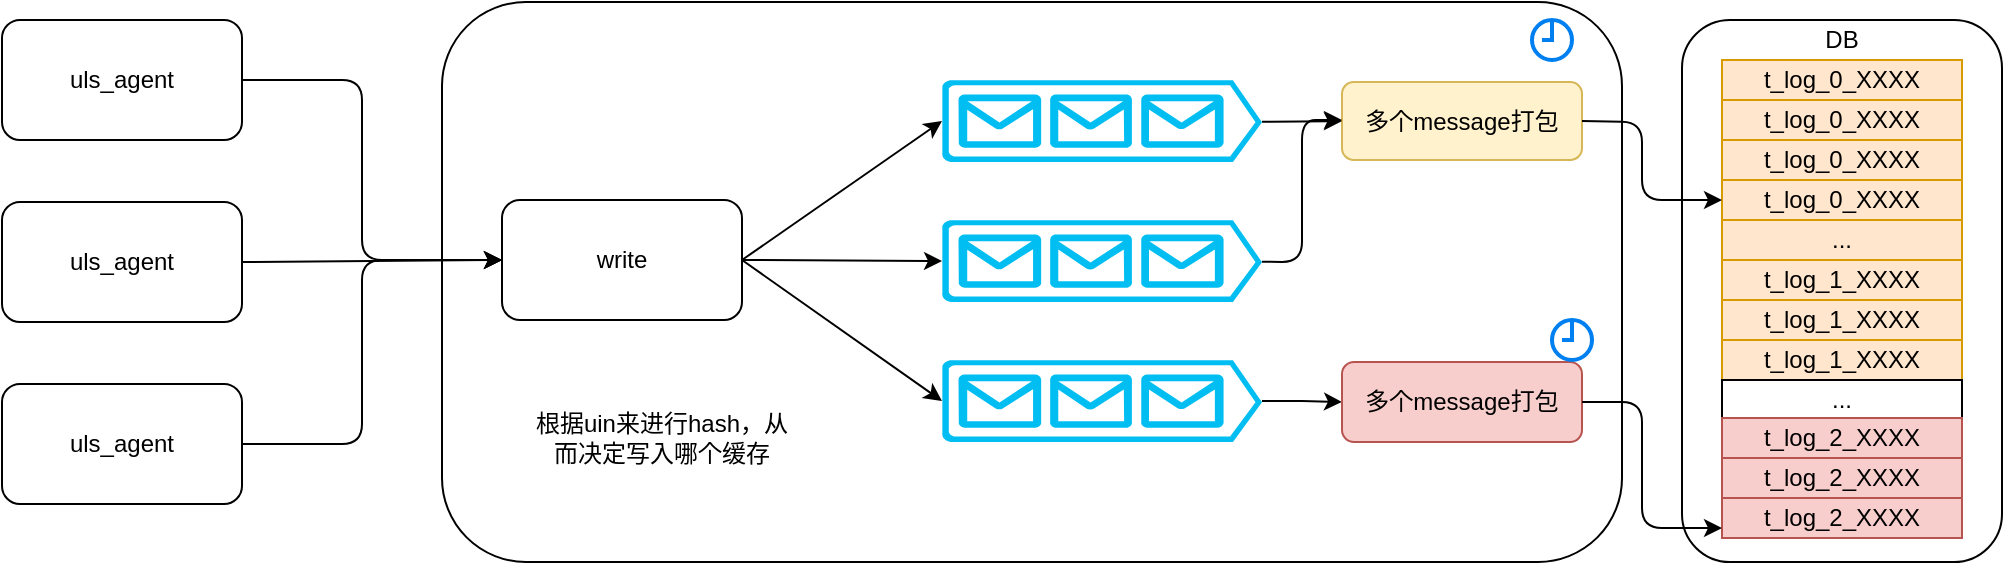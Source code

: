 <mxfile version="12.2.7" type="device" pages="1"><diagram id="zeBAFp6vEpe2dUVVc2gs" name="Page-1"><mxGraphModel dx="2235" dy="748" grid="1" gridSize="10" guides="1" tooltips="1" connect="1" arrows="1" fold="1" page="1" pageScale="1" pageWidth="827" pageHeight="1169" math="0" shadow="0"><root><mxCell id="0"/><mxCell id="1" parent="0"/><mxCell id="B_20zrWM9vFaYVco0hhp-57" value="" style="rounded=1;whiteSpace=wrap;html=1;" parent="1" vertex="1"><mxGeometry x="-410" y="170" width="590" height="280" as="geometry"/></mxCell><mxCell id="B_20zrWM9vFaYVco0hhp-46" value="" style="rounded=1;whiteSpace=wrap;html=1;" parent="1" vertex="1"><mxGeometry x="210" y="179" width="160" height="271" as="geometry"/></mxCell><mxCell id="B_20zrWM9vFaYVco0hhp-3" value="" style="verticalLabelPosition=bottom;html=1;verticalAlign=top;align=center;strokeColor=none;fillColor=#00BEF2;shape=mxgraph.azure.queue_generic;pointerEvents=1;" parent="1" vertex="1"><mxGeometry x="-160" y="209" width="160" height="41" as="geometry"/></mxCell><mxCell id="B_20zrWM9vFaYVco0hhp-4" value="" style="verticalLabelPosition=bottom;html=1;verticalAlign=top;align=center;strokeColor=none;fillColor=#00BEF2;shape=mxgraph.azure.queue_generic;pointerEvents=1;" parent="1" vertex="1"><mxGeometry x="-160" y="279" width="160" height="41" as="geometry"/></mxCell><mxCell id="B_20zrWM9vFaYVco0hhp-12" value="" style="edgeStyle=orthogonalEdgeStyle;rounded=0;orthogonalLoop=1;jettySize=auto;html=1;" parent="1" source="B_20zrWM9vFaYVco0hhp-5" target="B_20zrWM9vFaYVco0hhp-8" edge="1"><mxGeometry relative="1" as="geometry"/></mxCell><mxCell id="B_20zrWM9vFaYVco0hhp-5" value="" style="verticalLabelPosition=bottom;html=1;verticalAlign=top;align=center;strokeColor=none;fillColor=#00BEF2;shape=mxgraph.azure.queue_generic;pointerEvents=1;" parent="1" vertex="1"><mxGeometry x="-160" y="349" width="160" height="41" as="geometry"/></mxCell><mxCell id="B_20zrWM9vFaYVco0hhp-6" value="&lt;span style=&quot;white-space: normal&quot;&gt;多个message打包&lt;/span&gt;" style="rounded=1;whiteSpace=wrap;html=1;fillColor=#fff2cc;strokeColor=#d6b656;" parent="1" vertex="1"><mxGeometry x="40" y="210" width="120" height="39" as="geometry"/></mxCell><mxCell id="B_20zrWM9vFaYVco0hhp-8" value="&lt;span style=&quot;white-space: normal&quot;&gt;多个message打包&lt;/span&gt;" style="rounded=1;whiteSpace=wrap;html=1;fillColor=#f8cecc;strokeColor=#b85450;" parent="1" vertex="1"><mxGeometry x="40" y="350" width="120" height="40" as="geometry"/></mxCell><mxCell id="B_20zrWM9vFaYVco0hhp-9" value="" style="endArrow=classic;html=1;exitX=1;exitY=0.51;exitDx=0;exitDy=0;exitPerimeter=0;entryX=0;entryY=0.5;entryDx=0;entryDy=0;" parent="1" source="B_20zrWM9vFaYVco0hhp-3" target="B_20zrWM9vFaYVco0hhp-6" edge="1"><mxGeometry width="50" height="50" relative="1" as="geometry"><mxPoint x="-120" y="679" as="sourcePoint"/><mxPoint x="-70" y="629" as="targetPoint"/></mxGeometry></mxCell><mxCell id="B_20zrWM9vFaYVco0hhp-32" value="t_log_0_XXXX" style="rounded=0;whiteSpace=wrap;html=1;fillColor=#ffe6cc;strokeColor=#d79b00;" parent="1" vertex="1"><mxGeometry x="230" y="199" width="120" height="20" as="geometry"/></mxCell><mxCell id="B_20zrWM9vFaYVco0hhp-33" value="t_log_0_XXXX" style="rounded=0;whiteSpace=wrap;html=1;fillColor=#ffe6cc;strokeColor=#d79b00;" parent="1" vertex="1"><mxGeometry x="230" y="219" width="120" height="20" as="geometry"/></mxCell><mxCell id="B_20zrWM9vFaYVco0hhp-34" value="t_log_0_XXXX" style="rounded=0;whiteSpace=wrap;html=1;fillColor=#ffe6cc;strokeColor=#d79b00;" parent="1" vertex="1"><mxGeometry x="230" y="239" width="120" height="20" as="geometry"/></mxCell><mxCell id="B_20zrWM9vFaYVco0hhp-35" value="t_log_0_XXXX" style="rounded=0;whiteSpace=wrap;html=1;fillColor=#ffe6cc;strokeColor=#d79b00;" parent="1" vertex="1"><mxGeometry x="230" y="259" width="120" height="20" as="geometry"/></mxCell><mxCell id="B_20zrWM9vFaYVco0hhp-36" value="..." style="rounded=0;whiteSpace=wrap;html=1;fillColor=#ffe6cc;strokeColor=#d79b00;" parent="1" vertex="1"><mxGeometry x="230" y="279" width="120" height="20" as="geometry"/></mxCell><mxCell id="B_20zrWM9vFaYVco0hhp-37" value="t_log_1_XXXX" style="rounded=0;whiteSpace=wrap;html=1;fillColor=#ffe6cc;strokeColor=#d79b00;" parent="1" vertex="1"><mxGeometry x="230" y="299" width="120" height="20" as="geometry"/></mxCell><mxCell id="B_20zrWM9vFaYVco0hhp-38" value="t_log_1_XXXX" style="rounded=0;whiteSpace=wrap;html=1;fillColor=#ffe6cc;strokeColor=#d79b00;" parent="1" vertex="1"><mxGeometry x="230" y="319" width="120" height="20" as="geometry"/></mxCell><mxCell id="B_20zrWM9vFaYVco0hhp-39" value="t_log_1_XXXX" style="rounded=0;whiteSpace=wrap;html=1;fillColor=#ffe6cc;strokeColor=#d79b00;" parent="1" vertex="1"><mxGeometry x="230" y="339" width="120" height="20" as="geometry"/></mxCell><mxCell id="B_20zrWM9vFaYVco0hhp-40" value="..." style="rounded=0;whiteSpace=wrap;html=1;" parent="1" vertex="1"><mxGeometry x="230" y="359" width="120" height="20" as="geometry"/></mxCell><mxCell id="B_20zrWM9vFaYVco0hhp-41" value="t_log_2_XXXX" style="rounded=0;whiteSpace=wrap;html=1;fillColor=#f8cecc;strokeColor=#b85450;" parent="1" vertex="1"><mxGeometry x="230" y="378" width="120" height="20" as="geometry"/></mxCell><mxCell id="B_20zrWM9vFaYVco0hhp-42" value="t_log_2_XXXX" style="rounded=0;whiteSpace=wrap;html=1;fillColor=#f8cecc;strokeColor=#b85450;" parent="1" vertex="1"><mxGeometry x="230" y="398" width="120" height="20" as="geometry"/></mxCell><mxCell id="B_20zrWM9vFaYVco0hhp-43" value="t_log_2_XXXX" style="rounded=0;whiteSpace=wrap;html=1;fillColor=#f8cecc;strokeColor=#b85450;" parent="1" vertex="1"><mxGeometry x="230" y="418" width="120" height="20" as="geometry"/></mxCell><mxCell id="B_20zrWM9vFaYVco0hhp-47" value="DB" style="text;html=1;strokeColor=none;fillColor=none;align=center;verticalAlign=middle;whiteSpace=wrap;rounded=0;" parent="1" vertex="1"><mxGeometry x="270" y="179" width="40" height="20" as="geometry"/></mxCell><mxCell id="B_20zrWM9vFaYVco0hhp-48" value="" style="endArrow=classic;html=1;exitX=1;exitY=0.5;exitDx=0;exitDy=0;" parent="1" edge="1"><mxGeometry width="50" height="50" relative="1" as="geometry"><mxPoint x="160" y="229.5" as="sourcePoint"/><mxPoint x="230" y="269" as="targetPoint"/><Array as="points"><mxPoint x="190" y="230"/><mxPoint x="190" y="269"/></Array></mxGeometry></mxCell><mxCell id="B_20zrWM9vFaYVco0hhp-50" value="" style="endArrow=classic;html=1;exitX=1;exitY=0.5;exitDx=0;exitDy=0;entryX=0;entryY=0.75;entryDx=0;entryDy=0;" parent="1" source="B_20zrWM9vFaYVco0hhp-8" target="B_20zrWM9vFaYVco0hhp-43" edge="1"><mxGeometry width="50" height="50" relative="1" as="geometry"><mxPoint x="250" y="649" as="sourcePoint"/><mxPoint x="300" y="599" as="targetPoint"/><Array as="points"><mxPoint x="190" y="370"/><mxPoint x="190" y="433"/></Array></mxGeometry></mxCell><mxCell id="B_20zrWM9vFaYVco0hhp-51" value="write" style="rounded=1;whiteSpace=wrap;html=1;" parent="1" vertex="1"><mxGeometry x="-380" y="269" width="120" height="60" as="geometry"/></mxCell><mxCell id="B_20zrWM9vFaYVco0hhp-52" value="" style="endArrow=classic;html=1;exitX=1;exitY=0.5;exitDx=0;exitDy=0;entryX=0;entryY=0.5;entryDx=0;entryDy=0;entryPerimeter=0;" parent="1" source="B_20zrWM9vFaYVco0hhp-51" target="B_20zrWM9vFaYVco0hhp-3" edge="1"><mxGeometry width="50" height="50" relative="1" as="geometry"><mxPoint x="-270" y="509" as="sourcePoint"/><mxPoint x="-220" y="459" as="targetPoint"/></mxGeometry></mxCell><mxCell id="B_20zrWM9vFaYVco0hhp-53" value="" style="endArrow=classic;html=1;exitX=1;exitY=0.5;exitDx=0;exitDy=0;entryX=0;entryY=0.5;entryDx=0;entryDy=0;entryPerimeter=0;" parent="1" source="B_20zrWM9vFaYVco0hhp-51" target="B_20zrWM9vFaYVco0hhp-4" edge="1"><mxGeometry width="50" height="50" relative="1" as="geometry"><mxPoint x="-180" y="539" as="sourcePoint"/><mxPoint x="-130" y="489" as="targetPoint"/></mxGeometry></mxCell><mxCell id="B_20zrWM9vFaYVco0hhp-54" value="" style="endArrow=classic;html=1;entryX=0;entryY=0.5;entryDx=0;entryDy=0;entryPerimeter=0;" parent="1" target="B_20zrWM9vFaYVco0hhp-5" edge="1"><mxGeometry width="50" height="50" relative="1" as="geometry"><mxPoint x="-260" y="299" as="sourcePoint"/><mxPoint x="-60" y="489" as="targetPoint"/></mxGeometry></mxCell><mxCell id="B_20zrWM9vFaYVco0hhp-55" value="" style="endArrow=classic;html=1;entryX=0;entryY=0.5;entryDx=0;entryDy=0;" parent="1" target="B_20zrWM9vFaYVco0hhp-51" edge="1"><mxGeometry width="50" height="50" relative="1" as="geometry"><mxPoint x="-510" y="391" as="sourcePoint"/><mxPoint x="-440" y="419" as="targetPoint"/><Array as="points"><mxPoint x="-450" y="391"/><mxPoint x="-450" y="299"/></Array></mxGeometry></mxCell><mxCell id="B_20zrWM9vFaYVco0hhp-58" value="uls_agent" style="rounded=1;whiteSpace=wrap;html=1;" parent="1" vertex="1"><mxGeometry x="-630" y="179" width="120" height="60" as="geometry"/></mxCell><mxCell id="B_20zrWM9vFaYVco0hhp-59" value="&lt;span style=&quot;white-space: normal&quot;&gt;uls_agent&lt;/span&gt;" style="rounded=1;whiteSpace=wrap;html=1;" parent="1" vertex="1"><mxGeometry x="-630" y="270" width="120" height="60" as="geometry"/></mxCell><mxCell id="B_20zrWM9vFaYVco0hhp-60" value="&lt;span style=&quot;white-space: normal&quot;&gt;uls_agent&lt;/span&gt;" style="rounded=1;whiteSpace=wrap;html=1;" parent="1" vertex="1"><mxGeometry x="-630" y="361" width="120" height="60" as="geometry"/></mxCell><mxCell id="B_20zrWM9vFaYVco0hhp-61" value="" style="endArrow=classic;html=1;exitX=1;exitY=0.5;exitDx=0;exitDy=0;entryX=0;entryY=0.5;entryDx=0;entryDy=0;" parent="1" source="B_20zrWM9vFaYVco0hhp-59" target="B_20zrWM9vFaYVco0hhp-51" edge="1"><mxGeometry width="50" height="50" relative="1" as="geometry"><mxPoint x="-510" y="559" as="sourcePoint"/><mxPoint x="-460" y="509" as="targetPoint"/></mxGeometry></mxCell><mxCell id="B_20zrWM9vFaYVco0hhp-62" value="" style="endArrow=classic;html=1;exitX=1;exitY=0.5;exitDx=0;exitDy=0;entryX=0;entryY=0.5;entryDx=0;entryDy=0;" parent="1" source="B_20zrWM9vFaYVco0hhp-58" target="B_20zrWM9vFaYVco0hhp-51" edge="1"><mxGeometry width="50" height="50" relative="1" as="geometry"><mxPoint x="-510" y="569" as="sourcePoint"/><mxPoint x="-460" y="519" as="targetPoint"/><Array as="points"><mxPoint x="-450" y="209"/><mxPoint x="-450" y="299"/></Array></mxGeometry></mxCell><mxCell id="B_20zrWM9vFaYVco0hhp-64" value="根据uin来进行hash，从而决定写入哪个缓存" style="text;html=1;strokeColor=none;fillColor=none;align=center;verticalAlign=middle;whiteSpace=wrap;rounded=0;" parent="1" vertex="1"><mxGeometry x="-370" y="349" width="140" height="78" as="geometry"/></mxCell><mxCell id="2Qk0WdW-zoX0M9C57wxc-1" value="" style="endArrow=classic;html=1;exitX=1;exitY=0.51;exitDx=0;exitDy=0;exitPerimeter=0;" edge="1" parent="1" source="B_20zrWM9vFaYVco0hhp-4"><mxGeometry width="50" height="50" relative="1" as="geometry"><mxPoint x="-20" y="649" as="sourcePoint"/><mxPoint x="40" y="229" as="targetPoint"/><Array as="points"><mxPoint x="20" y="300"/><mxPoint x="20" y="229"/></Array></mxGeometry></mxCell><mxCell id="2Qk0WdW-zoX0M9C57wxc-3" value="" style="html=1;verticalLabelPosition=bottom;align=center;labelBackgroundColor=#ffffff;verticalAlign=top;strokeWidth=2;strokeColor=#0080F0;shadow=0;dashed=0;shape=mxgraph.ios7.icons.clock;" vertex="1" parent="1"><mxGeometry x="145" y="329" width="20" height="20" as="geometry"/></mxCell><mxCell id="2Qk0WdW-zoX0M9C57wxc-4" value="" style="html=1;verticalLabelPosition=bottom;align=center;labelBackgroundColor=#ffffff;verticalAlign=top;strokeWidth=2;strokeColor=#0080F0;shadow=0;dashed=0;shape=mxgraph.ios7.icons.clock;" vertex="1" parent="1"><mxGeometry x="135" y="179" width="20" height="20" as="geometry"/></mxCell></root></mxGraphModel></diagram></mxfile>
